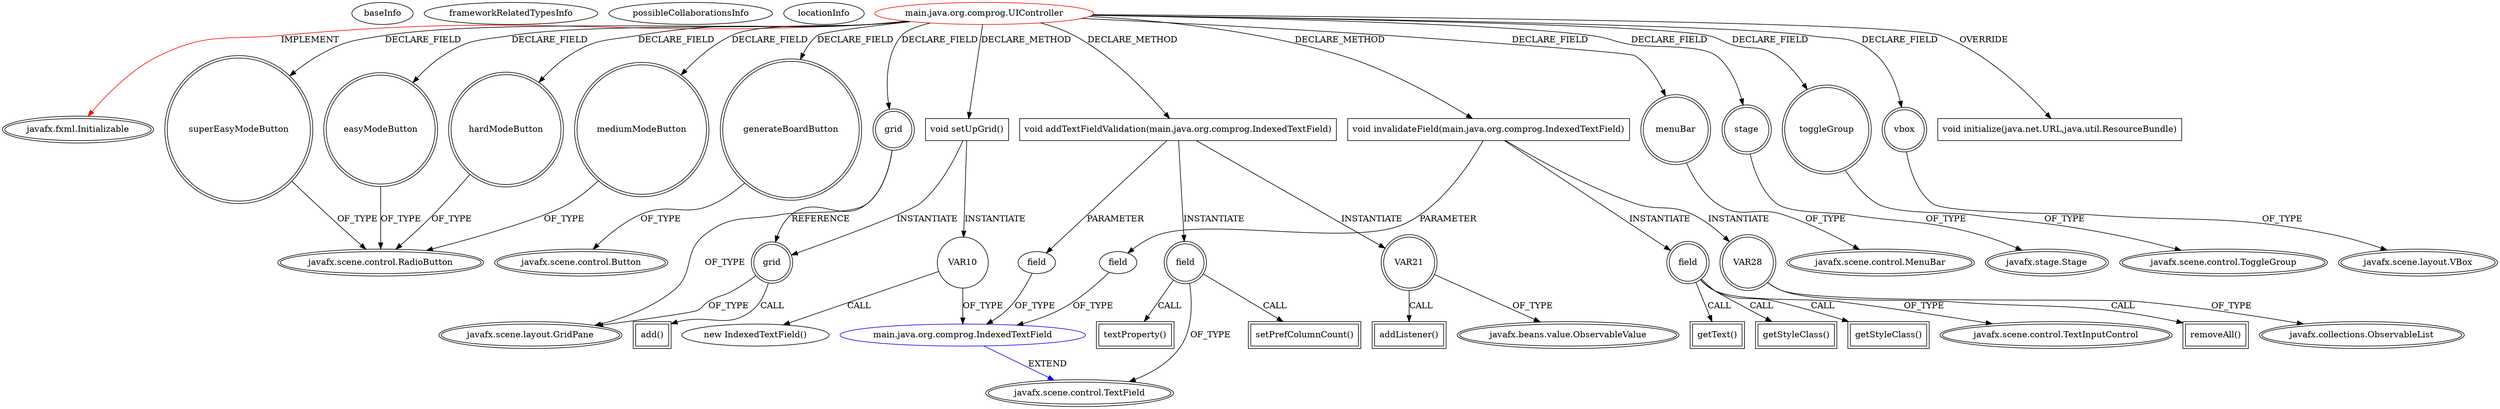 digraph {
baseInfo[graphId=3885,category="extension_graph",isAnonymous=false,possibleRelation=true]
frameworkRelatedTypesInfo[0="javafx.fxml.Initializable"]
possibleCollaborationsInfo[0="3885~CLIENT_METHOD_DECLARATION-PARAMETER_DECLARATION-CLIENT_METHOD_DECLARATION-PARAMETER_DECLARATION-CLIENT_METHOD_DECLARATION-INSTANTIATION-~javafx.fxml.Initializable ~javafx.scene.control.TextField ~false~false"]
locationInfo[projectName="pioluk-comprog",filePath="/pioluk-comprog/Sudoku-master/Sudoku-UI/src/main/java/org/comprog/UIController.java",contextSignature="UIController",graphId="3885"]
0[label="main.java.org.comprog.UIController",vertexType="ROOT_CLIENT_CLASS_DECLARATION",isFrameworkType=false,color=red]
1[label="javafx.fxml.Initializable",vertexType="FRAMEWORK_INTERFACE_TYPE",isFrameworkType=true,peripheries=2]
2[label="easyModeButton",vertexType="FIELD_DECLARATION",isFrameworkType=true,peripheries=2,shape=circle]
3[label="javafx.scene.control.RadioButton",vertexType="FRAMEWORK_CLASS_TYPE",isFrameworkType=true,peripheries=2]
4[label="generateBoardButton",vertexType="FIELD_DECLARATION",isFrameworkType=true,peripheries=2,shape=circle]
5[label="javafx.scene.control.Button",vertexType="FRAMEWORK_CLASS_TYPE",isFrameworkType=true,peripheries=2]
6[label="grid",vertexType="FIELD_DECLARATION",isFrameworkType=true,peripheries=2,shape=circle]
7[label="javafx.scene.layout.GridPane",vertexType="FRAMEWORK_CLASS_TYPE",isFrameworkType=true,peripheries=2]
8[label="hardModeButton",vertexType="FIELD_DECLARATION",isFrameworkType=true,peripheries=2,shape=circle]
10[label="mediumModeButton",vertexType="FIELD_DECLARATION",isFrameworkType=true,peripheries=2,shape=circle]
12[label="menuBar",vertexType="FIELD_DECLARATION",isFrameworkType=true,peripheries=2,shape=circle]
13[label="javafx.scene.control.MenuBar",vertexType="FRAMEWORK_CLASS_TYPE",isFrameworkType=true,peripheries=2]
14[label="stage",vertexType="FIELD_DECLARATION",isFrameworkType=true,peripheries=2,shape=circle]
15[label="javafx.stage.Stage",vertexType="FRAMEWORK_CLASS_TYPE",isFrameworkType=true,peripheries=2]
16[label="superEasyModeButton",vertexType="FIELD_DECLARATION",isFrameworkType=true,peripheries=2,shape=circle]
18[label="toggleGroup",vertexType="FIELD_DECLARATION",isFrameworkType=true,peripheries=2,shape=circle]
19[label="javafx.scene.control.ToggleGroup",vertexType="FRAMEWORK_CLASS_TYPE",isFrameworkType=true,peripheries=2]
20[label="vbox",vertexType="FIELD_DECLARATION",isFrameworkType=true,peripheries=2,shape=circle]
21[label="javafx.scene.layout.VBox",vertexType="FRAMEWORK_CLASS_TYPE",isFrameworkType=true,peripheries=2]
22[label="void initialize(java.net.URL,java.util.ResourceBundle)",vertexType="OVERRIDING_METHOD_DECLARATION",isFrameworkType=false,shape=box]
50[label="void setUpGrid()",vertexType="CLIENT_METHOD_DECLARATION",isFrameworkType=false,shape=box]
52[label="VAR10",vertexType="VARIABLE_EXPRESION",isFrameworkType=false,shape=circle]
53[label="main.java.org.comprog.IndexedTextField",vertexType="REFERENCE_CLIENT_CLASS_DECLARATION",isFrameworkType=false,color=blue]
54[label="javafx.scene.control.TextField",vertexType="FRAMEWORK_CLASS_TYPE",isFrameworkType=true,peripheries=2]
51[label="new IndexedTextField()",vertexType="CONSTRUCTOR_CALL",isFrameworkType=false]
55[label="grid",vertexType="VARIABLE_EXPRESION",isFrameworkType=true,peripheries=2,shape=circle]
56[label="add()",vertexType="INSIDE_CALL",isFrameworkType=true,peripheries=2,shape=box]
87[label="void addTextFieldValidation(main.java.org.comprog.IndexedTextField)",vertexType="CLIENT_METHOD_DECLARATION",isFrameworkType=false,shape=box]
88[label="field",vertexType="PARAMETER_DECLARATION",isFrameworkType=false]
90[label="field",vertexType="VARIABLE_EXPRESION",isFrameworkType=true,peripheries=2,shape=circle]
91[label="setPrefColumnCount()",vertexType="INSIDE_CALL",isFrameworkType=true,peripheries=2,shape=box]
93[label="VAR21",vertexType="VARIABLE_EXPRESION",isFrameworkType=true,peripheries=2,shape=circle]
95[label="javafx.beans.value.ObservableValue",vertexType="FRAMEWORK_INTERFACE_TYPE",isFrameworkType=true,peripheries=2]
94[label="addListener()",vertexType="INSIDE_CALL",isFrameworkType=true,peripheries=2,shape=box]
97[label="textProperty()",vertexType="INSIDE_CALL",isFrameworkType=true,peripheries=2,shape=box]
108[label="void invalidateField(main.java.org.comprog.IndexedTextField)",vertexType="CLIENT_METHOD_DECLARATION",isFrameworkType=false,shape=box]
109[label="field",vertexType="PARAMETER_DECLARATION",isFrameworkType=false]
111[label="field",vertexType="VARIABLE_EXPRESION",isFrameworkType=true,peripheries=2,shape=circle]
113[label="javafx.scene.control.TextInputControl",vertexType="FRAMEWORK_CLASS_TYPE",isFrameworkType=true,peripheries=2]
112[label="getText()",vertexType="INSIDE_CALL",isFrameworkType=true,peripheries=2,shape=box]
115[label="getStyleClass()",vertexType="INSIDE_CALL",isFrameworkType=true,peripheries=2,shape=box]
116[label="VAR28",vertexType="VARIABLE_EXPRESION",isFrameworkType=true,peripheries=2,shape=circle]
118[label="javafx.collections.ObservableList",vertexType="FRAMEWORK_INTERFACE_TYPE",isFrameworkType=true,peripheries=2]
117[label="removeAll()",vertexType="INSIDE_CALL",isFrameworkType=true,peripheries=2,shape=box]
120[label="getStyleClass()",vertexType="INSIDE_CALL",isFrameworkType=true,peripheries=2,shape=box]
0->1[label="IMPLEMENT",color=red]
0->2[label="DECLARE_FIELD"]
2->3[label="OF_TYPE"]
0->4[label="DECLARE_FIELD"]
4->5[label="OF_TYPE"]
0->6[label="DECLARE_FIELD"]
6->7[label="OF_TYPE"]
0->8[label="DECLARE_FIELD"]
8->3[label="OF_TYPE"]
0->10[label="DECLARE_FIELD"]
10->3[label="OF_TYPE"]
0->12[label="DECLARE_FIELD"]
12->13[label="OF_TYPE"]
0->14[label="DECLARE_FIELD"]
14->15[label="OF_TYPE"]
0->16[label="DECLARE_FIELD"]
16->3[label="OF_TYPE"]
0->18[label="DECLARE_FIELD"]
18->19[label="OF_TYPE"]
0->20[label="DECLARE_FIELD"]
20->21[label="OF_TYPE"]
0->22[label="OVERRIDE"]
0->50[label="DECLARE_METHOD"]
50->52[label="INSTANTIATE"]
53->54[label="EXTEND",color=blue]
52->53[label="OF_TYPE"]
52->51[label="CALL"]
50->55[label="INSTANTIATE"]
6->55[label="REFERENCE"]
55->7[label="OF_TYPE"]
55->56[label="CALL"]
0->87[label="DECLARE_METHOD"]
88->53[label="OF_TYPE"]
87->88[label="PARAMETER"]
87->90[label="INSTANTIATE"]
90->54[label="OF_TYPE"]
90->91[label="CALL"]
87->93[label="INSTANTIATE"]
93->95[label="OF_TYPE"]
93->94[label="CALL"]
90->97[label="CALL"]
0->108[label="DECLARE_METHOD"]
109->53[label="OF_TYPE"]
108->109[label="PARAMETER"]
108->111[label="INSTANTIATE"]
111->113[label="OF_TYPE"]
111->112[label="CALL"]
111->115[label="CALL"]
108->116[label="INSTANTIATE"]
116->118[label="OF_TYPE"]
116->117[label="CALL"]
111->120[label="CALL"]
}
